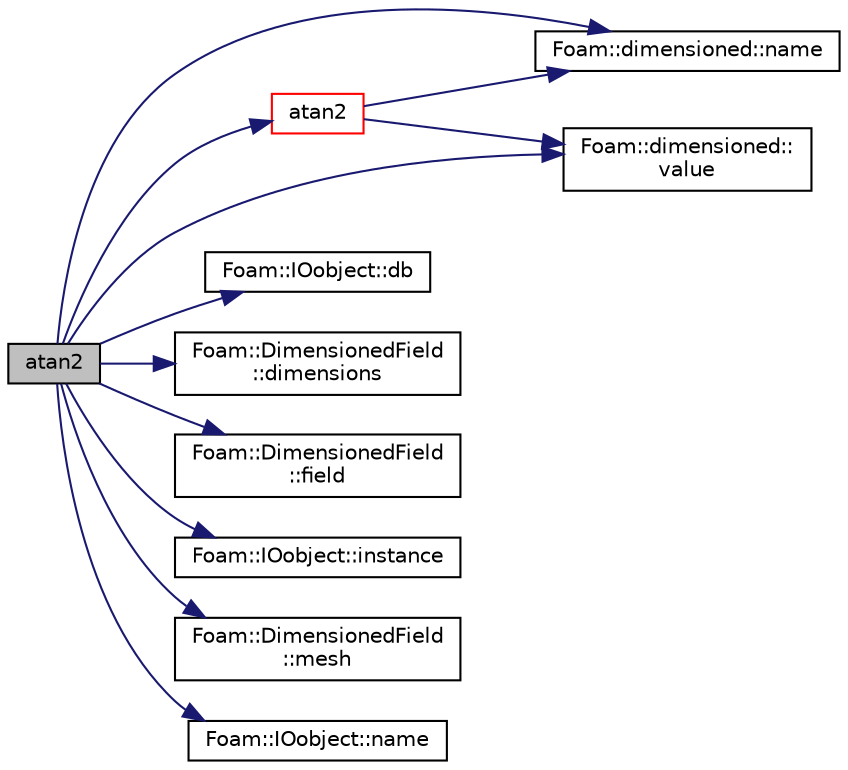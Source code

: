 digraph "atan2"
{
  bgcolor="transparent";
  edge [fontname="Helvetica",fontsize="10",labelfontname="Helvetica",labelfontsize="10"];
  node [fontname="Helvetica",fontsize="10",shape=record];
  rankdir="LR";
  Node1 [label="atan2",height=0.2,width=0.4,color="black", fillcolor="grey75", style="filled", fontcolor="black"];
  Node1 -> Node2 [color="midnightblue",fontsize="10",style="solid",fontname="Helvetica"];
  Node2 [label="atan2",height=0.2,width=0.4,color="red",URL="$a10974.html#a7c3244436f5bb68e49184c00b86ccc8d"];
  Node2 -> Node3 [color="midnightblue",fontsize="10",style="solid",fontname="Helvetica"];
  Node3 [label="Foam::dimensioned::name",height=0.2,width=0.4,color="black",URL="$a00538.html#a6d60057c26042eaf7fa1b3b6fb07b582",tooltip="Return const reference to name. "];
  Node2 -> Node4 [color="midnightblue",fontsize="10",style="solid",fontname="Helvetica"];
  Node4 [label="Foam::dimensioned::\lvalue",height=0.2,width=0.4,color="black",URL="$a00538.html#a080d3824651cfcf52f72acceec615aaa",tooltip="Return const reference to value. "];
  Node1 -> Node5 [color="midnightblue",fontsize="10",style="solid",fontname="Helvetica"];
  Node5 [label="Foam::IOobject::db",height=0.2,width=0.4,color="black",URL="$a01197.html#adf469b34fcd0250cef43ac4ce3f153ab",tooltip="Return the local objectRegistry. "];
  Node1 -> Node6 [color="midnightblue",fontsize="10",style="solid",fontname="Helvetica"];
  Node6 [label="Foam::DimensionedField\l::dimensions",height=0.2,width=0.4,color="black",URL="$a00539.html#a6098093e7de06370342a85cfae8b31f5",tooltip="Return dimensions. "];
  Node1 -> Node7 [color="midnightblue",fontsize="10",style="solid",fontname="Helvetica"];
  Node7 [label="Foam::DimensionedField\l::field",height=0.2,width=0.4,color="black",URL="$a00539.html#aadc89ab213336caf65c6c3c8bf2c9d41"];
  Node1 -> Node8 [color="midnightblue",fontsize="10",style="solid",fontname="Helvetica"];
  Node8 [label="Foam::IOobject::instance",height=0.2,width=0.4,color="black",URL="$a01197.html#a927868ca22fb186135659bc0acadd47b"];
  Node1 -> Node9 [color="midnightblue",fontsize="10",style="solid",fontname="Helvetica"];
  Node9 [label="Foam::DimensionedField\l::mesh",height=0.2,width=0.4,color="black",URL="$a00539.html#abdefa6904b53f35c49185ee1cb3d1800",tooltip="Return mesh. "];
  Node1 -> Node3 [color="midnightblue",fontsize="10",style="solid",fontname="Helvetica"];
  Node1 -> Node10 [color="midnightblue",fontsize="10",style="solid",fontname="Helvetica"];
  Node10 [label="Foam::IOobject::name",height=0.2,width=0.4,color="black",URL="$a01197.html#a75b72488d2e82151b025744974919d5d",tooltip="Return name. "];
  Node1 -> Node4 [color="midnightblue",fontsize="10",style="solid",fontname="Helvetica"];
}
